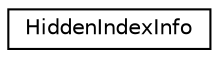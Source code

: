 digraph "Graphical Class Hierarchy"
{
 // LATEX_PDF_SIZE
  edge [fontname="Helvetica",fontsize="10",labelfontname="Helvetica",labelfontsize="10"];
  node [fontname="Helvetica",fontsize="10",shape=record];
  rankdir="LR";
  Node0 [label="HiddenIndexInfo",height=0.2,width=0.4,color="black", fillcolor="white", style="filled",URL="$db/d1b/sqlite3_8c.html#de/de4/structHiddenIndexInfo",tooltip=" "];
}
